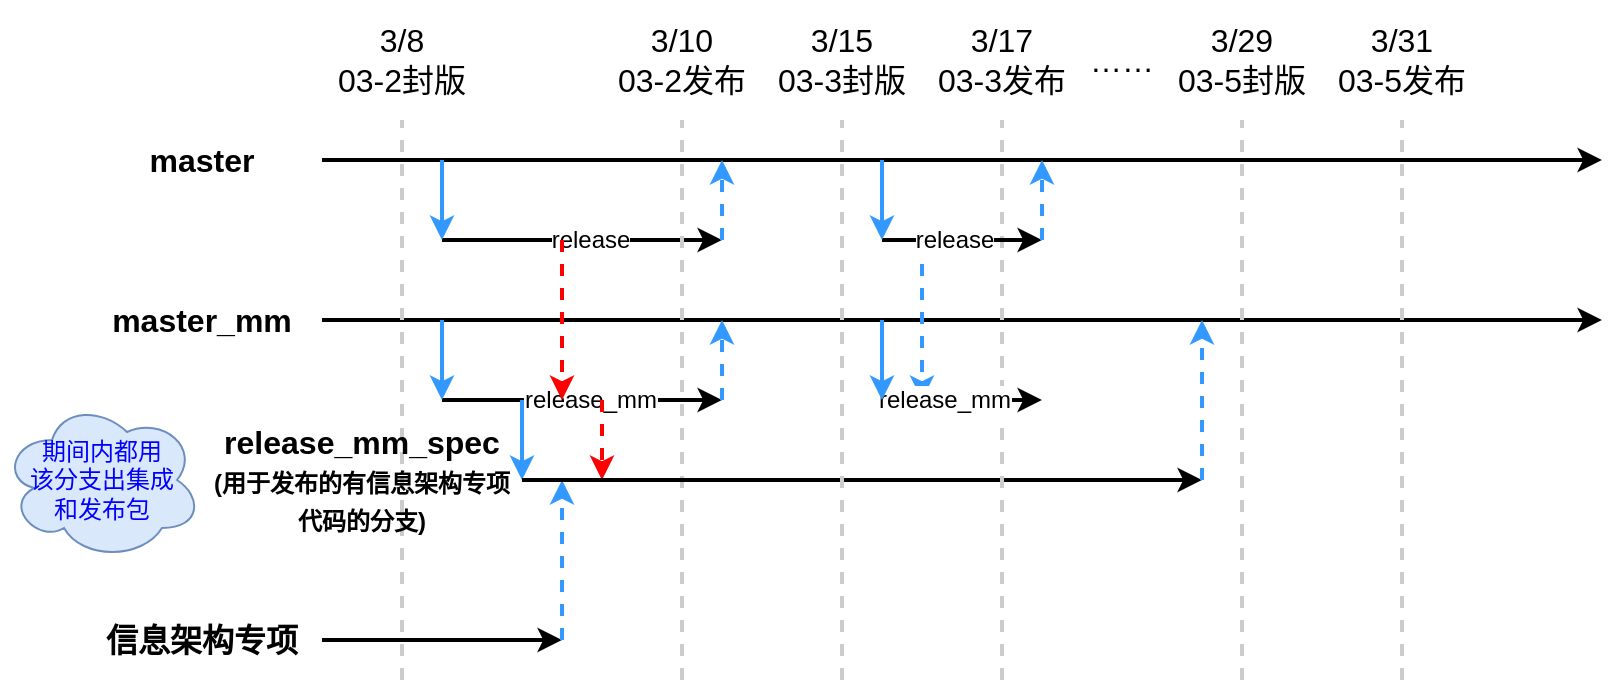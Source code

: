 <mxfile version="16.4.7" type="github"><diagram id="uZn_re7PCnTpvtPend7u" name="Page-1"><mxGraphModel dx="813" dy="435" grid="1" gridSize="10" guides="1" tooltips="1" connect="1" arrows="1" fold="1" page="1" pageScale="1" pageWidth="827" pageHeight="1169" math="0" shadow="0"><root><mxCell id="0"/><mxCell id="1" parent="0"/><mxCell id="QizCqj66eleD4kTZ007q-1" value="" style="endArrow=classic;html=1;rounded=0;strokeWidth=2;" edge="1" parent="1"><mxGeometry width="50" height="50" relative="1" as="geometry"><mxPoint x="160" y="80" as="sourcePoint"/><mxPoint x="800" y="80" as="targetPoint"/></mxGeometry></mxCell><mxCell id="QizCqj66eleD4kTZ007q-2" value="master" style="text;html=1;strokeColor=none;fillColor=none;align=center;verticalAlign=middle;whiteSpace=wrap;rounded=0;fontSize=16;fontStyle=1" vertex="1" parent="1"><mxGeometry x="40" y="70" width="120" height="20" as="geometry"/></mxCell><mxCell id="QizCqj66eleD4kTZ007q-3" value="" style="endArrow=classic;html=1;rounded=0;strokeWidth=2;" edge="1" parent="1"><mxGeometry width="50" height="50" relative="1" as="geometry"><mxPoint x="160" y="160" as="sourcePoint"/><mxPoint x="800" y="160" as="targetPoint"/></mxGeometry></mxCell><mxCell id="QizCqj66eleD4kTZ007q-4" value="master_mm" style="text;html=1;strokeColor=none;fillColor=none;align=center;verticalAlign=middle;whiteSpace=wrap;rounded=0;fontSize=16;fontStyle=1" vertex="1" parent="1"><mxGeometry x="40" y="150" width="120" height="20" as="geometry"/></mxCell><mxCell id="QizCqj66eleD4kTZ007q-5" value="信息架构专项" style="text;html=1;strokeColor=none;fillColor=none;align=center;verticalAlign=middle;whiteSpace=wrap;rounded=0;fontSize=16;fontStyle=1" vertex="1" parent="1"><mxGeometry x="40" y="310" width="120" height="20" as="geometry"/></mxCell><mxCell id="QizCqj66eleD4kTZ007q-6" value="" style="endArrow=classic;html=1;rounded=0;strokeWidth=2;" edge="1" parent="1"><mxGeometry width="50" height="50" relative="1" as="geometry"><mxPoint x="160" y="320" as="sourcePoint"/><mxPoint x="280" y="320" as="targetPoint"/></mxGeometry></mxCell><mxCell id="QizCqj66eleD4kTZ007q-7" value="" style="endArrow=none;dashed=1;html=1;strokeWidth=2;rounded=0;fontSize=16;strokeColor=#CCCCCC;" edge="1" parent="1"><mxGeometry width="50" height="50" relative="1" as="geometry"><mxPoint x="200" y="340" as="sourcePoint"/><mxPoint x="200" y="60" as="targetPoint"/></mxGeometry></mxCell><mxCell id="QizCqj66eleD4kTZ007q-8" value="3/8&lt;br&gt;03-2封版" style="text;html=1;strokeColor=none;fillColor=none;align=center;verticalAlign=middle;whiteSpace=wrap;rounded=0;fontSize=16;fontStyle=0" vertex="1" parent="1"><mxGeometry x="160" width="80" height="60" as="geometry"/></mxCell><mxCell id="QizCqj66eleD4kTZ007q-9" value="" style="endArrow=classic;html=1;rounded=0;strokeWidth=2;" edge="1" parent="1"><mxGeometry width="50" height="50" relative="1" as="geometry"><mxPoint x="220" y="120" as="sourcePoint"/><mxPoint x="360" y="120" as="targetPoint"/></mxGeometry></mxCell><mxCell id="QizCqj66eleD4kTZ007q-12" value="release" style="edgeLabel;html=1;align=center;verticalAlign=middle;resizable=0;points=[];fontSize=12;" vertex="1" connectable="0" parent="QizCqj66eleD4kTZ007q-9"><mxGeometry x="-0.389" relative="1" as="geometry"><mxPoint x="31" as="offset"/></mxGeometry></mxCell><mxCell id="QizCqj66eleD4kTZ007q-11" value="" style="endArrow=classic;html=1;rounded=0;strokeWidth=2;strokeColor=#3399FF;" edge="1" parent="1"><mxGeometry width="50" height="50" relative="1" as="geometry"><mxPoint x="220" y="80" as="sourcePoint"/><mxPoint x="220" y="120" as="targetPoint"/></mxGeometry></mxCell><mxCell id="QizCqj66eleD4kTZ007q-18" value="" style="endArrow=classic;html=1;rounded=0;strokeWidth=2;" edge="1" parent="1"><mxGeometry width="50" height="50" relative="1" as="geometry"><mxPoint x="220" y="200" as="sourcePoint"/><mxPoint x="360" y="200" as="targetPoint"/></mxGeometry></mxCell><mxCell id="QizCqj66eleD4kTZ007q-19" value="release_mm" style="edgeLabel;html=1;align=center;verticalAlign=middle;resizable=0;points=[];fontSize=12;" vertex="1" connectable="0" parent="QizCqj66eleD4kTZ007q-18"><mxGeometry x="-0.389" relative="1" as="geometry"><mxPoint x="31" as="offset"/></mxGeometry></mxCell><mxCell id="QizCqj66eleD4kTZ007q-20" value="" style="endArrow=classic;html=1;rounded=0;strokeWidth=2;strokeColor=#3399FF;" edge="1" parent="1"><mxGeometry width="50" height="50" relative="1" as="geometry"><mxPoint x="220" y="160" as="sourcePoint"/><mxPoint x="220" y="200" as="targetPoint"/></mxGeometry></mxCell><mxCell id="QizCqj66eleD4kTZ007q-21" value="" style="endArrow=classic;html=1;rounded=0;strokeWidth=2;strokeColor=#3399FF;dashed=1;" edge="1" parent="1"><mxGeometry width="50" height="50" relative="1" as="geometry"><mxPoint x="460" y="120" as="sourcePoint"/><mxPoint x="460" y="200" as="targetPoint"/></mxGeometry></mxCell><mxCell id="QizCqj66eleD4kTZ007q-22" value="" style="endArrow=classic;html=1;rounded=0;strokeWidth=2;startArrow=none;" edge="1" parent="1"><mxGeometry width="50" height="50" relative="1" as="geometry"><mxPoint x="350" y="240" as="sourcePoint"/><mxPoint x="600" y="240" as="targetPoint"/></mxGeometry></mxCell><mxCell id="QizCqj66eleD4kTZ007q-23" value="" style="endArrow=classic;html=1;rounded=0;strokeWidth=2;strokeColor=#3399FF;" edge="1" parent="1"><mxGeometry width="50" height="50" relative="1" as="geometry"><mxPoint x="260" y="200" as="sourcePoint"/><mxPoint x="260" y="240" as="targetPoint"/></mxGeometry></mxCell><mxCell id="QizCqj66eleD4kTZ007q-24" value="release_mm_spec&lt;br&gt;&lt;font style=&quot;font-size: 12px&quot;&gt;(用于发布的有信息架构专项代码的分支)&lt;/font&gt;" style="text;html=1;strokeColor=none;fillColor=none;align=center;verticalAlign=middle;whiteSpace=wrap;rounded=0;fontSize=16;fontStyle=1" vertex="1" parent="1"><mxGeometry x="100" y="230" width="160" height="20" as="geometry"/></mxCell><mxCell id="QizCqj66eleD4kTZ007q-25" value="" style="endArrow=classic;html=1;rounded=0;strokeWidth=2;strokeColor=#3399FF;dashed=1;" edge="1" parent="1"><mxGeometry width="50" height="50" relative="1" as="geometry"><mxPoint x="280" y="320" as="sourcePoint"/><mxPoint x="280" y="240" as="targetPoint"/></mxGeometry></mxCell><mxCell id="QizCqj66eleD4kTZ007q-26" value="" style="endArrow=classic;html=1;rounded=0;strokeWidth=2;strokeColor=#FF0000;dashed=1;" edge="1" parent="1"><mxGeometry width="50" height="50" relative="1" as="geometry"><mxPoint x="280" y="120" as="sourcePoint"/><mxPoint x="280" y="200" as="targetPoint"/></mxGeometry></mxCell><mxCell id="QizCqj66eleD4kTZ007q-27" value="" style="endArrow=classic;html=1;rounded=0;strokeWidth=2;strokeColor=#FF0000;dashed=1;" edge="1" parent="1"><mxGeometry width="50" height="50" relative="1" as="geometry"><mxPoint x="300" y="200" as="sourcePoint"/><mxPoint x="300" y="240" as="targetPoint"/></mxGeometry></mxCell><mxCell id="QizCqj66eleD4kTZ007q-28" value="3/10&lt;br&gt;03-2发布" style="text;html=1;strokeColor=none;fillColor=none;align=center;verticalAlign=middle;whiteSpace=wrap;rounded=0;fontSize=16;fontStyle=0" vertex="1" parent="1"><mxGeometry x="300" width="80" height="60" as="geometry"/></mxCell><mxCell id="QizCqj66eleD4kTZ007q-29" value="" style="endArrow=none;dashed=1;html=1;strokeWidth=2;rounded=0;fontSize=16;strokeColor=#CCCCCC;" edge="1" parent="1"><mxGeometry width="50" height="50" relative="1" as="geometry"><mxPoint x="340" y="340" as="sourcePoint"/><mxPoint x="340" y="60" as="targetPoint"/></mxGeometry></mxCell><mxCell id="QizCqj66eleD4kTZ007q-30" value="" style="endArrow=classic;html=1;rounded=0;strokeWidth=2;strokeColor=#3399FF;dashed=1;" edge="1" parent="1"><mxGeometry width="50" height="50" relative="1" as="geometry"><mxPoint x="360" y="120" as="sourcePoint"/><mxPoint x="360" y="80" as="targetPoint"/></mxGeometry></mxCell><mxCell id="QizCqj66eleD4kTZ007q-31" value="" style="endArrow=classic;html=1;rounded=0;strokeWidth=2;strokeColor=#3399FF;dashed=1;" edge="1" parent="1"><mxGeometry width="50" height="50" relative="1" as="geometry"><mxPoint x="360" y="200" as="sourcePoint"/><mxPoint x="360" y="160" as="targetPoint"/></mxGeometry></mxCell><mxCell id="QizCqj66eleD4kTZ007q-32" value="3/15&lt;br&gt;03-3封版" style="text;html=1;strokeColor=none;fillColor=none;align=center;verticalAlign=middle;whiteSpace=wrap;rounded=0;fontSize=16;fontStyle=0" vertex="1" parent="1"><mxGeometry x="380" width="80" height="60" as="geometry"/></mxCell><mxCell id="QizCqj66eleD4kTZ007q-33" value="" style="endArrow=none;dashed=1;html=1;strokeWidth=2;rounded=0;fontSize=16;strokeColor=#CCCCCC;" edge="1" parent="1"><mxGeometry width="50" height="50" relative="1" as="geometry"><mxPoint x="420" y="340" as="sourcePoint"/><mxPoint x="420" y="60" as="targetPoint"/></mxGeometry></mxCell><mxCell id="QizCqj66eleD4kTZ007q-34" value="" style="endArrow=none;dashed=1;html=1;strokeWidth=2;rounded=0;fontSize=16;strokeColor=#CCCCCC;" edge="1" parent="1"><mxGeometry width="50" height="50" relative="1" as="geometry"><mxPoint x="500" y="340" as="sourcePoint"/><mxPoint x="500" y="60" as="targetPoint"/></mxGeometry></mxCell><mxCell id="QizCqj66eleD4kTZ007q-35" value="3/17&lt;br&gt;03-3发布" style="text;html=1;strokeColor=none;fillColor=none;align=center;verticalAlign=middle;whiteSpace=wrap;rounded=0;fontSize=16;fontStyle=0" vertex="1" parent="1"><mxGeometry x="460" width="80" height="60" as="geometry"/></mxCell><mxCell id="QizCqj66eleD4kTZ007q-39" value="" style="endArrow=none;html=1;rounded=0;strokeWidth=2;" edge="1" parent="1"><mxGeometry width="50" height="50" relative="1" as="geometry"><mxPoint x="260" y="240" as="sourcePoint"/><mxPoint x="355" y="240" as="targetPoint"/></mxGeometry></mxCell><mxCell id="QizCqj66eleD4kTZ007q-45" value="期间内都用&lt;br&gt;该分支出集成&lt;br&gt;和发布包" style="ellipse;shape=cloud;whiteSpace=wrap;html=1;fontSize=12;fontStyle=0;fillColor=#dae8fc;strokeColor=#6c8ebf;fontColor=#0000FF;" vertex="1" parent="1"><mxGeometry y="200" width="100" height="80" as="geometry"/></mxCell><mxCell id="QizCqj66eleD4kTZ007q-46" value="" style="endArrow=classic;html=1;rounded=0;strokeWidth=2;" edge="1" parent="1"><mxGeometry width="50" height="50" relative="1" as="geometry"><mxPoint x="440" y="120" as="sourcePoint"/><mxPoint x="520" y="120" as="targetPoint"/></mxGeometry></mxCell><mxCell id="QizCqj66eleD4kTZ007q-47" value="release" style="edgeLabel;html=1;align=center;verticalAlign=middle;resizable=0;points=[];fontSize=12;" vertex="1" connectable="0" parent="QizCqj66eleD4kTZ007q-46"><mxGeometry x="-0.389" relative="1" as="geometry"><mxPoint x="11" as="offset"/></mxGeometry></mxCell><mxCell id="QizCqj66eleD4kTZ007q-48" value="" style="endArrow=classic;html=1;rounded=0;strokeWidth=2;strokeColor=#3399FF;" edge="1" parent="1"><mxGeometry width="50" height="50" relative="1" as="geometry"><mxPoint x="440" y="80" as="sourcePoint"/><mxPoint x="440" y="120" as="targetPoint"/></mxGeometry></mxCell><mxCell id="QizCqj66eleD4kTZ007q-49" value="" style="endArrow=classic;html=1;rounded=0;strokeWidth=2;strokeColor=#3399FF;dashed=1;" edge="1" parent="1"><mxGeometry width="50" height="50" relative="1" as="geometry"><mxPoint x="520" y="120" as="sourcePoint"/><mxPoint x="520" y="80" as="targetPoint"/></mxGeometry></mxCell><mxCell id="QizCqj66eleD4kTZ007q-54" value="" style="endArrow=classic;html=1;rounded=0;strokeWidth=2;" edge="1" parent="1"><mxGeometry width="50" height="50" relative="1" as="geometry"><mxPoint x="440" y="200" as="sourcePoint"/><mxPoint x="520" y="200" as="targetPoint"/></mxGeometry></mxCell><mxCell id="QizCqj66eleD4kTZ007q-55" value="release_mm" style="edgeLabel;html=1;align=center;verticalAlign=middle;resizable=0;points=[];fontSize=12;" vertex="1" connectable="0" parent="QizCqj66eleD4kTZ007q-54"><mxGeometry x="-0.389" relative="1" as="geometry"><mxPoint x="6" as="offset"/></mxGeometry></mxCell><mxCell id="QizCqj66eleD4kTZ007q-56" value="" style="endArrow=classic;html=1;rounded=0;strokeWidth=2;strokeColor=#3399FF;dashed=1;" edge="1" parent="1"><mxGeometry width="50" height="50" relative="1" as="geometry"><mxPoint x="600" y="240" as="sourcePoint"/><mxPoint x="600" y="160" as="targetPoint"/></mxGeometry></mxCell><mxCell id="QizCqj66eleD4kTZ007q-57" value="" style="endArrow=classic;html=1;rounded=0;strokeWidth=2;strokeColor=#3399FF;" edge="1" parent="1"><mxGeometry width="50" height="50" relative="1" as="geometry"><mxPoint x="440" y="160" as="sourcePoint"/><mxPoint x="440" y="200" as="targetPoint"/></mxGeometry></mxCell><mxCell id="QizCqj66eleD4kTZ007q-58" value="……" style="text;html=1;strokeColor=none;fillColor=none;align=center;verticalAlign=middle;whiteSpace=wrap;rounded=0;fontSize=16;fontStyle=0" vertex="1" parent="1"><mxGeometry x="540" width="40" height="60" as="geometry"/></mxCell><mxCell id="QizCqj66eleD4kTZ007q-62" value="3/29&lt;br&gt;03-5封版" style="text;html=1;strokeColor=none;fillColor=none;align=center;verticalAlign=middle;whiteSpace=wrap;rounded=0;fontSize=16;fontStyle=0" vertex="1" parent="1"><mxGeometry x="580" width="80" height="60" as="geometry"/></mxCell><mxCell id="QizCqj66eleD4kTZ007q-63" value="3/31&lt;br&gt;03-5发布" style="text;html=1;strokeColor=none;fillColor=none;align=center;verticalAlign=middle;whiteSpace=wrap;rounded=0;fontSize=16;fontStyle=0" vertex="1" parent="1"><mxGeometry x="660" width="80" height="60" as="geometry"/></mxCell><mxCell id="QizCqj66eleD4kTZ007q-64" value="" style="endArrow=none;dashed=1;html=1;strokeWidth=2;rounded=0;fontSize=16;strokeColor=#CCCCCC;" edge="1" parent="1"><mxGeometry width="50" height="50" relative="1" as="geometry"><mxPoint x="700" y="340" as="sourcePoint"/><mxPoint x="700" y="60" as="targetPoint"/></mxGeometry></mxCell><mxCell id="QizCqj66eleD4kTZ007q-65" value="" style="endArrow=none;dashed=1;html=1;strokeWidth=2;rounded=0;fontSize=16;strokeColor=#CCCCCC;" edge="1" parent="1"><mxGeometry width="50" height="50" relative="1" as="geometry"><mxPoint x="620" y="340" as="sourcePoint"/><mxPoint x="620" y="60" as="targetPoint"/></mxGeometry></mxCell></root></mxGraphModel></diagram></mxfile>